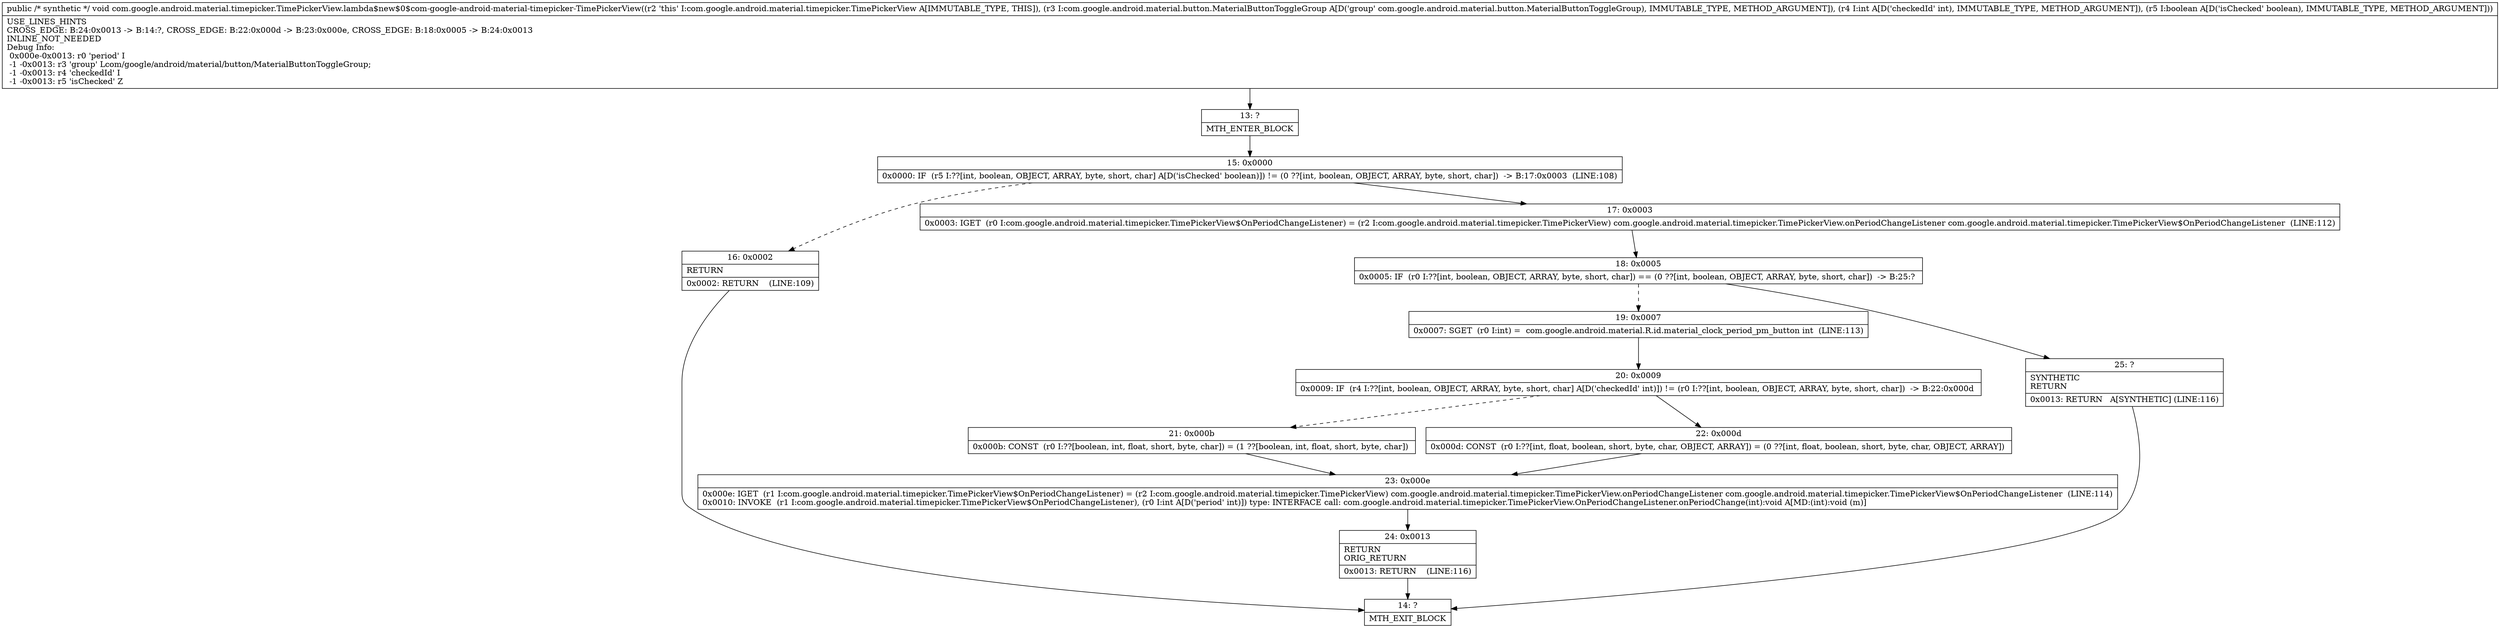 digraph "CFG forcom.google.android.material.timepicker.TimePickerView.lambda$new$0$com\-google\-android\-material\-timepicker\-TimePickerView(Lcom\/google\/android\/material\/button\/MaterialButtonToggleGroup;IZ)V" {
Node_13 [shape=record,label="{13\:\ ?|MTH_ENTER_BLOCK\l}"];
Node_15 [shape=record,label="{15\:\ 0x0000|0x0000: IF  (r5 I:??[int, boolean, OBJECT, ARRAY, byte, short, char] A[D('isChecked' boolean)]) != (0 ??[int, boolean, OBJECT, ARRAY, byte, short, char])  \-\> B:17:0x0003  (LINE:108)\l}"];
Node_16 [shape=record,label="{16\:\ 0x0002|RETURN\l|0x0002: RETURN    (LINE:109)\l}"];
Node_14 [shape=record,label="{14\:\ ?|MTH_EXIT_BLOCK\l}"];
Node_17 [shape=record,label="{17\:\ 0x0003|0x0003: IGET  (r0 I:com.google.android.material.timepicker.TimePickerView$OnPeriodChangeListener) = (r2 I:com.google.android.material.timepicker.TimePickerView) com.google.android.material.timepicker.TimePickerView.onPeriodChangeListener com.google.android.material.timepicker.TimePickerView$OnPeriodChangeListener  (LINE:112)\l}"];
Node_18 [shape=record,label="{18\:\ 0x0005|0x0005: IF  (r0 I:??[int, boolean, OBJECT, ARRAY, byte, short, char]) == (0 ??[int, boolean, OBJECT, ARRAY, byte, short, char])  \-\> B:25:? \l}"];
Node_19 [shape=record,label="{19\:\ 0x0007|0x0007: SGET  (r0 I:int) =  com.google.android.material.R.id.material_clock_period_pm_button int  (LINE:113)\l}"];
Node_20 [shape=record,label="{20\:\ 0x0009|0x0009: IF  (r4 I:??[int, boolean, OBJECT, ARRAY, byte, short, char] A[D('checkedId' int)]) != (r0 I:??[int, boolean, OBJECT, ARRAY, byte, short, char])  \-\> B:22:0x000d \l}"];
Node_21 [shape=record,label="{21\:\ 0x000b|0x000b: CONST  (r0 I:??[boolean, int, float, short, byte, char]) = (1 ??[boolean, int, float, short, byte, char]) \l}"];
Node_23 [shape=record,label="{23\:\ 0x000e|0x000e: IGET  (r1 I:com.google.android.material.timepicker.TimePickerView$OnPeriodChangeListener) = (r2 I:com.google.android.material.timepicker.TimePickerView) com.google.android.material.timepicker.TimePickerView.onPeriodChangeListener com.google.android.material.timepicker.TimePickerView$OnPeriodChangeListener  (LINE:114)\l0x0010: INVOKE  (r1 I:com.google.android.material.timepicker.TimePickerView$OnPeriodChangeListener), (r0 I:int A[D('period' int)]) type: INTERFACE call: com.google.android.material.timepicker.TimePickerView.OnPeriodChangeListener.onPeriodChange(int):void A[MD:(int):void (m)]\l}"];
Node_24 [shape=record,label="{24\:\ 0x0013|RETURN\lORIG_RETURN\l|0x0013: RETURN    (LINE:116)\l}"];
Node_22 [shape=record,label="{22\:\ 0x000d|0x000d: CONST  (r0 I:??[int, float, boolean, short, byte, char, OBJECT, ARRAY]) = (0 ??[int, float, boolean, short, byte, char, OBJECT, ARRAY]) \l}"];
Node_25 [shape=record,label="{25\:\ ?|SYNTHETIC\lRETURN\l|0x0013: RETURN   A[SYNTHETIC] (LINE:116)\l}"];
MethodNode[shape=record,label="{public \/* synthetic *\/ void com.google.android.material.timepicker.TimePickerView.lambda$new$0$com\-google\-android\-material\-timepicker\-TimePickerView((r2 'this' I:com.google.android.material.timepicker.TimePickerView A[IMMUTABLE_TYPE, THIS]), (r3 I:com.google.android.material.button.MaterialButtonToggleGroup A[D('group' com.google.android.material.button.MaterialButtonToggleGroup), IMMUTABLE_TYPE, METHOD_ARGUMENT]), (r4 I:int A[D('checkedId' int), IMMUTABLE_TYPE, METHOD_ARGUMENT]), (r5 I:boolean A[D('isChecked' boolean), IMMUTABLE_TYPE, METHOD_ARGUMENT]))  | USE_LINES_HINTS\lCROSS_EDGE: B:24:0x0013 \-\> B:14:?, CROSS_EDGE: B:22:0x000d \-\> B:23:0x000e, CROSS_EDGE: B:18:0x0005 \-\> B:24:0x0013\lINLINE_NOT_NEEDED\lDebug Info:\l  0x000e\-0x0013: r0 'period' I\l  \-1 \-0x0013: r3 'group' Lcom\/google\/android\/material\/button\/MaterialButtonToggleGroup;\l  \-1 \-0x0013: r4 'checkedId' I\l  \-1 \-0x0013: r5 'isChecked' Z\l}"];
MethodNode -> Node_13;Node_13 -> Node_15;
Node_15 -> Node_16[style=dashed];
Node_15 -> Node_17;
Node_16 -> Node_14;
Node_17 -> Node_18;
Node_18 -> Node_19[style=dashed];
Node_18 -> Node_25;
Node_19 -> Node_20;
Node_20 -> Node_21[style=dashed];
Node_20 -> Node_22;
Node_21 -> Node_23;
Node_23 -> Node_24;
Node_24 -> Node_14;
Node_22 -> Node_23;
Node_25 -> Node_14;
}

